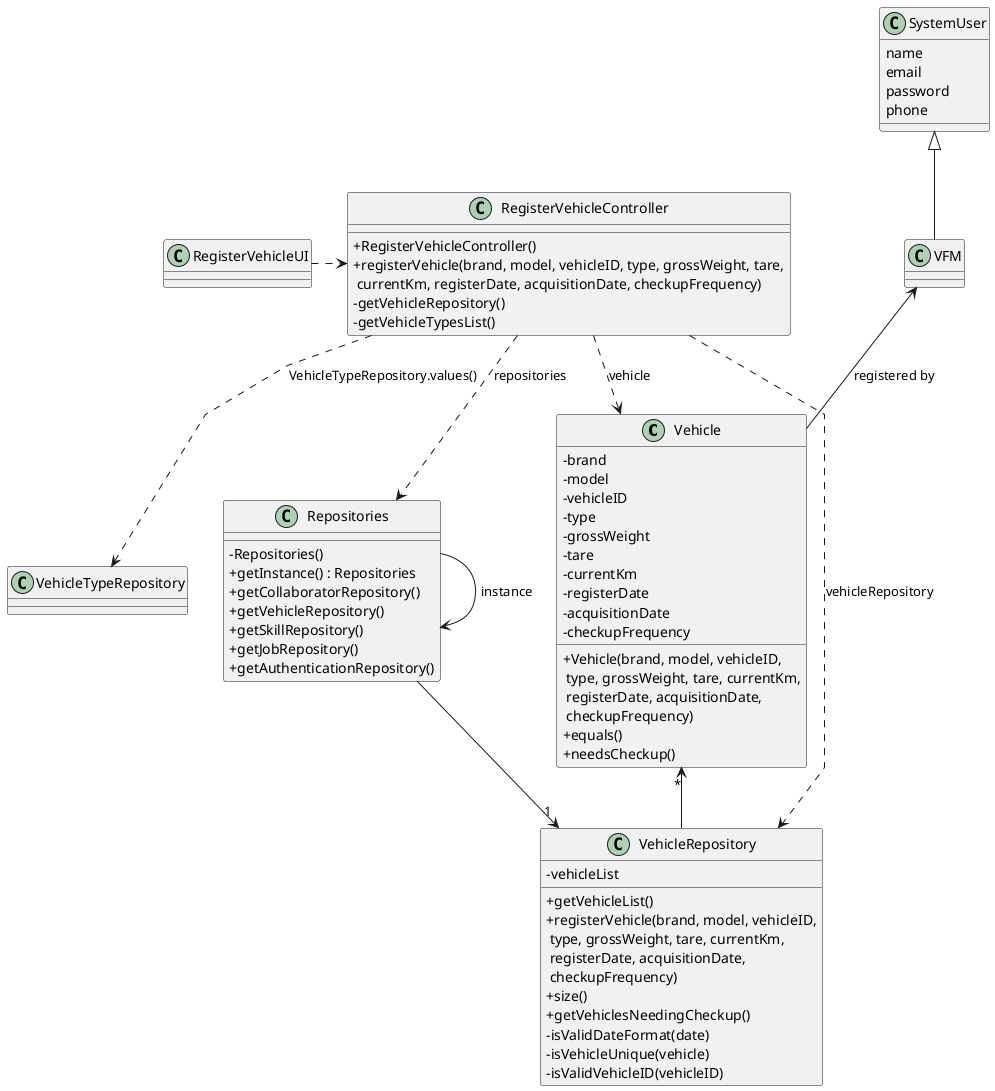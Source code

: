 @startuml
'skinparam monochrome true
skinparam packageStyle rectangle
skinparam shadowing false
skinparam linetype polyline
'skinparam linetype orto

skinparam classAttributeIconSize 0

'left to right direction

class Vehicle {
    - brand
    - model
    - vehicleID
    - type
    - grossWeight
    - tare
    - currentKm
    - registerDate
    - acquisitionDate
    - checkupFrequency
    + Vehicle(brand, model, vehicleID,\n type, grossWeight, tare, currentKm,\n registerDate, acquisitionDate,\n checkupFrequency)
    + equals()
    + needsCheckup()
}

class Repositories {


    - Repositories()
    + getInstance() : Repositories
    + getCollaboratorRepository()
    + getVehicleRepository()
    + getSkillRepository()
    + getJobRepository()
    + getAuthenticationRepository()
}

class VehicleRepository {
    -vehicleList
    + getVehicleList()
    + registerVehicle(brand, model, vehicleID,\n type, grossWeight, tare, currentKm,\n registerDate, acquisitionDate,\n checkupFrequency)
    + size()
    + getVehiclesNeedingCheckup()
    - isValidDateFormat(date)
    - isVehicleUnique(vehicle)
    - isValidVehicleID(vehicleID)
}

class RegisterVehicleController {

    + RegisterVehicleController()
    + registerVehicle(brand, model, vehicleID, type, grossWeight, tare,\n currentKm, registerDate, acquisitionDate, checkupFrequency)
    - getVehicleRepository()
    - getVehicleTypesList()
}

class VehicleTypeRepository{}

class VFM {}

class SystemUser {
    name
    email
    password
    phone
}


SystemUser <|-- VFM
VFM  <-- Vehicle : registered by
RegisterVehicleController ..> Repositories : repositories
RegisterVehicleController ..> VehicleRepository : vehicleRepository
RegisterVehicleController ..> VehicleTypeRepository : VehicleTypeRepository.values()
RegisterVehicleController ..> Vehicle : vehicle

RegisterVehicleUI .> RegisterVehicleController
Repositories -->"1" VehicleRepository
Repositories -> Repositories : instance
Vehicle "*" <-- VehicleRepository

@enduml
